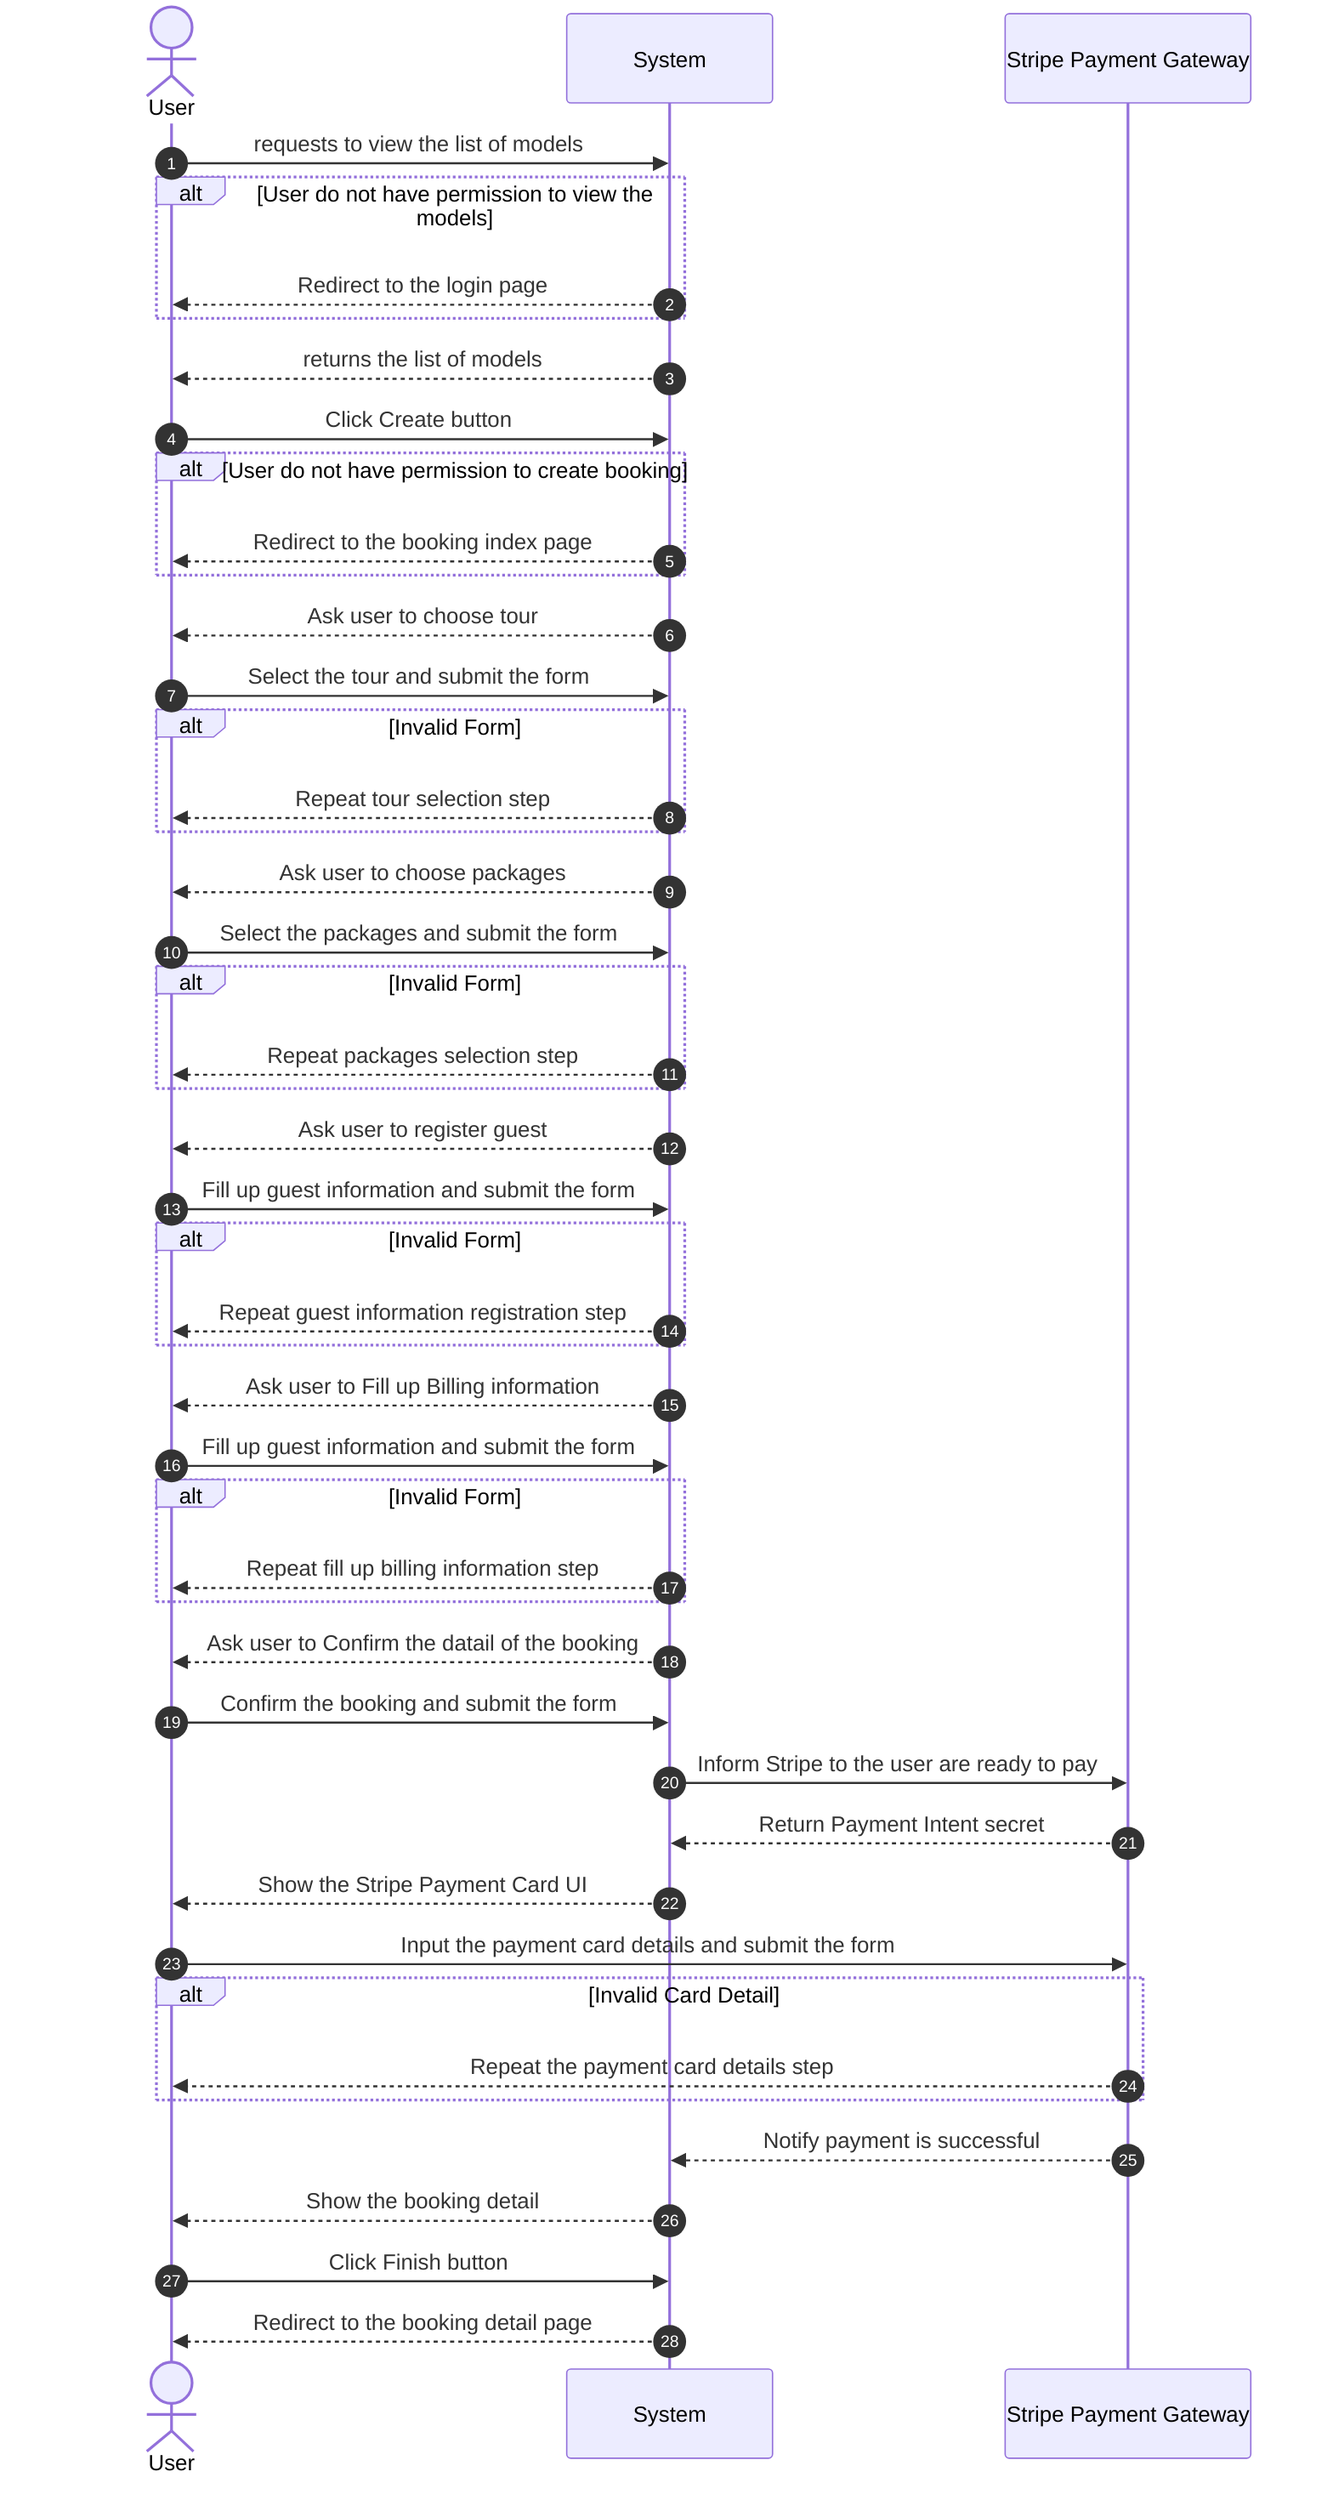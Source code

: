sequenceDiagram
    autonumber
    actor U as User
    participant S as System
    participant SP as Stripe Payment Gateway
    U->>S: requests to view the list of models

    alt User do not have permission to view the models
    S-->>U: Redirect to the login page
    end
    S-->>U: returns the list of models

    U->>S: Click Create button
    alt User do not have permission to create booking
    S-->>U: Redirect to the booking index page
    end

    S-->>U: Ask user to choose tour
    U->>S: Select the tour and submit the form

    alt Invalid Form
    S-->>U: Repeat tour selection step
    end

    S-->>U: Ask user to choose packages
    U->>S: Select the packages and submit the form

    alt Invalid Form
    S-->>U: Repeat packages selection step
    end

    S-->>U: Ask user to register guest
    U->>S: Fill up guest information and submit the form

    alt Invalid Form
    S-->>U: Repeat guest information registration step
    end

    S-->>U: Ask user to Fill up Billing information
    U->>S: Fill up guest information and submit the form

    alt Invalid Form
    S-->>U: Repeat fill up billing information step
    end

    S-->>U: Ask user to Confirm the datail of the booking
    U->>S: Confirm the booking and submit the form

    S->>SP: Inform Stripe to the user are ready to pay
    SP-->>S: Return Payment Intent secret

    S-->>U: Show the Stripe Payment Card UI
    U->>SP: Input the payment card details and submit the form

    alt Invalid Card Detail
    SP-->>U: Repeat the payment card details step
    end
    SP-->>S: Notify payment is successful
    
    S-->>U: Show the booking detail
    U->>S: Click Finish button
    S-->>U: Redirect to the booking detail page
